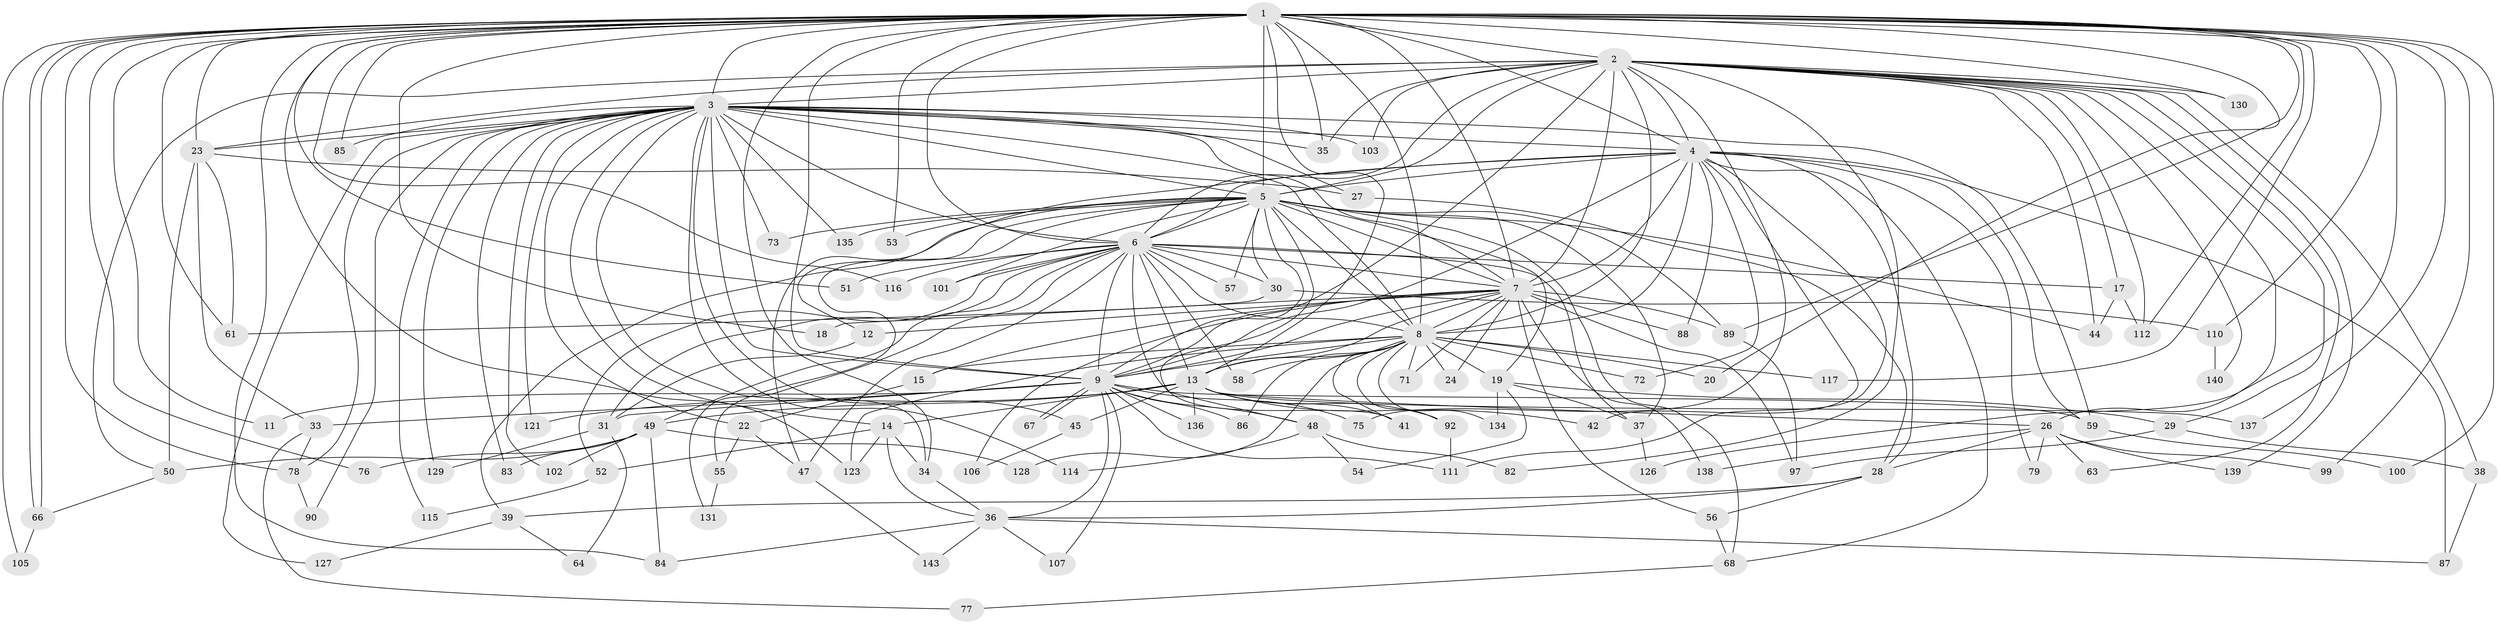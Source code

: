 // original degree distribution, {34: 0.006993006993006993, 14: 0.013986013986013986, 33: 0.006993006993006993, 19: 0.006993006993006993, 26: 0.013986013986013986, 21: 0.006993006993006993, 23: 0.006993006993006993, 24: 0.006993006993006993, 20: 0.006993006993006993, 2: 0.5524475524475524, 3: 0.18181818181818182, 6: 0.03496503496503497, 4: 0.11188811188811189, 8: 0.013986013986013986, 5: 0.02097902097902098, 7: 0.006993006993006993}
// Generated by graph-tools (version 1.1) at 2025/11/02/27/25 16:11:00]
// undirected, 107 vertices, 258 edges
graph export_dot {
graph [start="1"]
  node [color=gray90,style=filled];
  1 [super="+43"];
  2 [super="+10"];
  3 [super="+80"];
  4 [super="+40"];
  5 [super="+91"];
  6 [super="+16"];
  7 [super="+108"];
  8 [super="+21"];
  9 [super="+118"];
  11;
  12;
  13 [super="+32"];
  14 [super="+119"];
  15;
  17;
  18;
  19;
  20;
  22;
  23 [super="+25"];
  24;
  26;
  27 [super="+70"];
  28 [super="+62"];
  29 [super="+104"];
  30;
  31 [super="+65"];
  33;
  34 [super="+132"];
  35 [super="+120"];
  36 [super="+60"];
  37 [super="+46"];
  38;
  39;
  41 [super="+133"];
  42;
  44 [super="+113"];
  45;
  47 [super="+122"];
  48;
  49 [super="+74"];
  50 [super="+95"];
  51;
  52;
  53;
  54;
  55;
  56 [super="+69"];
  57;
  58;
  59 [super="+96"];
  61 [super="+93"];
  63;
  64;
  66 [super="+109"];
  67;
  68;
  71;
  72;
  73;
  75;
  76;
  77;
  78 [super="+81"];
  79;
  82;
  83;
  84 [super="+142"];
  85;
  86;
  87 [super="+98"];
  88;
  89 [super="+94"];
  90;
  92;
  97;
  99;
  100;
  101;
  102;
  103;
  105;
  106;
  107;
  110;
  111 [super="+124"];
  112 [super="+141"];
  114;
  115;
  116;
  117;
  121;
  123 [super="+125"];
  126;
  127;
  128;
  129;
  130;
  131;
  134;
  135;
  136;
  137;
  138;
  139;
  140;
  143;
  1 -- 2 [weight=2];
  1 -- 3;
  1 -- 4;
  1 -- 5 [weight=3];
  1 -- 6;
  1 -- 7;
  1 -- 8;
  1 -- 9;
  1 -- 11;
  1 -- 13;
  1 -- 18;
  1 -- 20;
  1 -- 23;
  1 -- 34;
  1 -- 35;
  1 -- 51;
  1 -- 66;
  1 -- 66;
  1 -- 76;
  1 -- 78;
  1 -- 85;
  1 -- 99;
  1 -- 100;
  1 -- 105;
  1 -- 110;
  1 -- 112;
  1 -- 117;
  1 -- 126;
  1 -- 130;
  1 -- 137;
  1 -- 116;
  1 -- 84;
  1 -- 53;
  1 -- 123;
  1 -- 61;
  1 -- 89;
  2 -- 3 [weight=2];
  2 -- 4 [weight=2];
  2 -- 5 [weight=2];
  2 -- 6 [weight=2];
  2 -- 7 [weight=2];
  2 -- 8 [weight=2];
  2 -- 9 [weight=2];
  2 -- 38;
  2 -- 63;
  2 -- 75;
  2 -- 130;
  2 -- 140;
  2 -- 139;
  2 -- 17;
  2 -- 82;
  2 -- 23;
  2 -- 26;
  2 -- 29;
  2 -- 103;
  2 -- 112;
  2 -- 50;
  2 -- 35;
  2 -- 44;
  3 -- 4 [weight=2];
  3 -- 5;
  3 -- 6 [weight=2];
  3 -- 7;
  3 -- 8 [weight=2];
  3 -- 9;
  3 -- 14;
  3 -- 22;
  3 -- 27;
  3 -- 35;
  3 -- 45;
  3 -- 73;
  3 -- 83;
  3 -- 85;
  3 -- 90;
  3 -- 102;
  3 -- 103;
  3 -- 114;
  3 -- 115;
  3 -- 121;
  3 -- 127;
  3 -- 129;
  3 -- 135;
  3 -- 23;
  3 -- 34;
  3 -- 59;
  3 -- 78;
  4 -- 5;
  4 -- 6;
  4 -- 7;
  4 -- 8;
  4 -- 9;
  4 -- 28;
  4 -- 42;
  4 -- 47;
  4 -- 59;
  4 -- 68;
  4 -- 79;
  4 -- 88;
  4 -- 111;
  4 -- 72;
  4 -- 87;
  5 -- 6;
  5 -- 7;
  5 -- 8;
  5 -- 9;
  5 -- 12;
  5 -- 19;
  5 -- 30;
  5 -- 37;
  5 -- 39;
  5 -- 44;
  5 -- 48;
  5 -- 53;
  5 -- 55;
  5 -- 57;
  5 -- 68;
  5 -- 73;
  5 -- 89;
  5 -- 101;
  5 -- 135;
  6 -- 7;
  6 -- 8;
  6 -- 9;
  6 -- 13 [weight=2];
  6 -- 17;
  6 -- 30;
  6 -- 31;
  6 -- 37;
  6 -- 41;
  6 -- 47;
  6 -- 49;
  6 -- 51;
  6 -- 52;
  6 -- 57;
  6 -- 58;
  6 -- 101;
  6 -- 116;
  6 -- 131;
  7 -- 8;
  7 -- 9;
  7 -- 12;
  7 -- 15;
  7 -- 18;
  7 -- 24;
  7 -- 56;
  7 -- 71;
  7 -- 88;
  7 -- 89;
  7 -- 97;
  7 -- 106;
  7 -- 138;
  7 -- 13;
  8 -- 9;
  8 -- 15;
  8 -- 19;
  8 -- 20;
  8 -- 24;
  8 -- 41;
  8 -- 58;
  8 -- 72;
  8 -- 86;
  8 -- 92;
  8 -- 117;
  8 -- 123;
  8 -- 128;
  8 -- 134;
  8 -- 13;
  8 -- 71;
  9 -- 11;
  9 -- 33;
  9 -- 36;
  9 -- 48;
  9 -- 59;
  9 -- 67;
  9 -- 67;
  9 -- 75;
  9 -- 86;
  9 -- 107;
  9 -- 136;
  9 -- 111;
  9 -- 31;
  12 -- 31;
  13 -- 14;
  13 -- 26;
  13 -- 42;
  13 -- 45;
  13 -- 49;
  13 -- 92;
  13 -- 121;
  13 -- 136;
  13 -- 137;
  13 -- 41;
  14 -- 34;
  14 -- 52;
  14 -- 36;
  14 -- 123;
  15 -- 22;
  17 -- 44;
  17 -- 112;
  19 -- 29;
  19 -- 54;
  19 -- 134;
  19 -- 37;
  22 -- 55;
  22 -- 47;
  23 -- 33;
  23 -- 50;
  23 -- 27;
  23 -- 61;
  26 -- 28;
  26 -- 63;
  26 -- 79;
  26 -- 99;
  26 -- 138;
  26 -- 139;
  27 -- 28;
  28 -- 39;
  28 -- 56;
  28 -- 36;
  29 -- 38;
  29 -- 97;
  30 -- 61;
  30 -- 110;
  31 -- 64;
  31 -- 129;
  33 -- 77;
  33 -- 78;
  34 -- 36;
  36 -- 87;
  36 -- 107;
  36 -- 143;
  36 -- 84;
  37 -- 126;
  38 -- 87;
  39 -- 64;
  39 -- 127;
  45 -- 106;
  47 -- 143;
  48 -- 54;
  48 -- 82;
  48 -- 114;
  49 -- 50 [weight=2];
  49 -- 83;
  49 -- 102;
  49 -- 128;
  49 -- 76;
  49 -- 84;
  50 -- 66;
  52 -- 115;
  55 -- 131;
  56 -- 68;
  59 -- 100;
  66 -- 105;
  68 -- 77;
  78 -- 90;
  89 -- 97;
  92 -- 111;
  110 -- 140;
}
